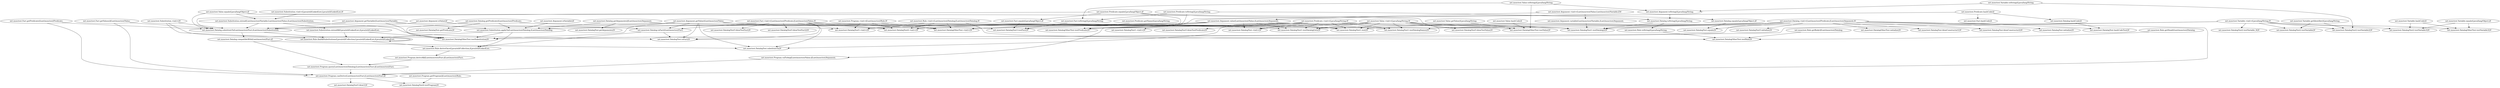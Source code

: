 digraph DataLog_method {
    "net.mooctest.Predicate.toString()Ljava/lang/String;"->"net.mooctest.DatalogOtherTest.testPredicate()V";
    "net.mooctest.Predicate.getName()Ljava/lang/String;"->"net.mooctest.DatalogOtherTest.testPredicate()V";
    "net.mooctest.Predicate.equals(Ljava/lang/Object;)Z"->"net.mooctest.DatalogOtherTest.testPredicate()V";
    "net.mooctest.Predicate.hashCode()I"->"net.mooctest.DatalogOtherTest.testPredicate()V";
    "net.mooctest.Predicate.<init>(Ljava/lang/String;)V"->"net.mooctest.DatalogOtherTest.testPredicate()V";
    "net.mooctest.Fact.<init>(Lnet/mooctest/Predicate;[Lnet/mooctest/Value;)V"->"net.mooctest.DatalogTest4.<init>()V";
    "net.mooctest.Program.<init>([Lnet/mooctest/Rule;)V"->"net.mooctest.DatalogTest4.<init>()V";
    "net.mooctest.Rule.<init>(Lnet/mooctest/Datalog;[Lnet/mooctest/Datalog;)V"->"net.mooctest.DatalogTest4.<init>()V";
    "net.mooctest.Argument.getValue()Lnet/mooctest/Value;"->"net.mooctest.DatalogTest4.<init>()V";
    "net.mooctest.Argument.value(Lnet/mooctest/Value;)Lnet/mooctest/Argument;"->"net.mooctest.DatalogTest4.<init>()V";
    "net.mooctest.Value.<init>(Ljava/lang/String;)V"->"net.mooctest.DatalogTest4.<init>()V";
    "net.mooctest.Predicate.<init>(Ljava/lang/String;)V"->"net.mooctest.DatalogTest4.<init>()V";
    "net.mooctest.Variable.toString()Ljava/lang/String;"->"net.mooctest.Argument.toString()Ljava/lang/String;";
    "net.mooctest.Value.toString()Ljava/lang/String;"->"net.mooctest.Argument.toString()Ljava/lang/String;";
    "net.mooctest.Program.deriveAll([Lnet/mooctest/Fact;)[Lnet/mooctest/Fact;"->"net.mooctest.Program.query(Lnet/mooctest/Datalog;[Lnet/mooctest/Fact;)[Lnet/mooctest/Fact;";
    "net.mooctest.Datalog.compatibleWith(Lnet/mooctest/Fact;)Z"->"net.mooctest.Program.query(Lnet/mooctest/Datalog;[Lnet/mooctest/Fact;)[Lnet/mooctest/Fact;";
    "net.mooctest.Datalog.<init>(Lnet/mooctest/Predicate;[Lnet/mooctest/Argument;)V"->"net.mooctest.DatalogTest1.testDatalogGets()V";
    "net.mooctest.Argument.value(Lnet/mooctest/Value;)Lnet/mooctest/Argument;"->"net.mooctest.DatalogTest1.testDatalogGets()V";
    "net.mooctest.Value.<init>(Ljava/lang/String;)V"->"net.mooctest.DatalogTest1.testDatalogGets()V";
    "net.mooctest.Datalog.getPredicate()Lnet/mooctest/Predicate;"->"net.mooctest.DatalogTest1.testDatalogGets()V";
    "net.mooctest.Predicate.<init>(Ljava/lang/String;)V"->"net.mooctest.DatalogTest1.testDatalogGets()V";
    "net.mooctest.Datalog.<init>(Lnet/mooctest/Predicate;[Lnet/mooctest/Argument;)V"->"net.mooctest.DatalogOtherTest.initialize()V";
    "net.mooctest.Rule.findAllSubstitutions(Ljava/util/Collection;Ljava/util/LinkedList;)Ljava/util/LinkedList;"->"net.mooctest.Rule.deriveOnce(Ljava/util/Collection;)Ljava/util/LinkedList;";
    "net.mooctest.Substitution.applyOn(Lnet/mooctest/Datalog;)Lnet/mooctest/Datalog;"->"net.mooctest.Rule.deriveOnce(Ljava/util/Collection;)Ljava/util/LinkedList;";
    "net.mooctest.Datalog.toFact()Lnet/mooctest/Fact;"->"net.mooctest.Rule.deriveOnce(Ljava/util/Collection;)Ljava/util/LinkedList;";
    "net.mooctest.Predicate.equals(Ljava/lang/Object;)Z"->"net.mooctest.Fact.equals(Ljava/lang/Object;)Z";
    "net.mooctest.Argument.value(Lnet/mooctest/Value;)Lnet/mooctest/Argument;"->"net.mooctest.Program.valToArg([Lnet/mooctest/Value;)[Lnet/mooctest/Argument;";
    "net.mooctest.Variable.<init>(Ljava/lang/String;)V"->"net.mooctest.DatalogOtherTest.testSubstitution()V";
    "net.mooctest.Substitution.applyOn(Lnet/mooctest/Datalog;)Lnet/mooctest/Datalog;"->"net.mooctest.DatalogOtherTest.testSubstitution()V";
    "net.mooctest.Substitution.extend(Lnet/mooctest/Variable;Lnet/mooctest/Value;)Lnet/mooctest/Substitution;"->"net.mooctest.DatalogOtherTest.testSubstitution()V";
    "net.mooctest.Substitution.extendAll(Ljava/util/LinkedList;)Ljava/util/LinkedList;"->"net.mooctest.DatalogOtherTest.testSubstitution()V";
    "net.mooctest.Argument.getValue()Lnet/mooctest/Value;"->"net.mooctest.DatalogOtherTest.testSubstitution()V";
    "net.mooctest.Value.<init>(Ljava/lang/String;)V"->"net.mooctest.DatalogOtherTest.testSubstitution()V";
    "net.mooctest.Datalog.getPredicate()Lnet/mooctest/Predicate;"->"net.mooctest.DatalogOtherTest.testSubstitution()V";
    "net.mooctest.Substitution.<init>()V"->"net.mooctest.DatalogOtherTest.testSubstitution()V";
    "net.mooctest.Argument.value(Lnet/mooctest/Value;)Lnet/mooctest/Argument;"->"net.mooctest.DatalogTest.<init>()V";
    "net.mooctest.Value.<init>(Ljava/lang/String;)V"->"net.mooctest.DatalogTest.<init>()V";
    "net.mooctest.Predicate.<init>(Ljava/lang/String;)V"->"net.mooctest.DatalogTest.<init>()V";
    "net.mooctest.Fact.<init>(Lnet/mooctest/Predicate;[Lnet/mooctest/Value;)V"->"net.mooctest.DatalogTest5.blowTestFact()V";
    "net.mooctest.Variable.<init>(Ljava/lang/String;)V"->"net.mooctest.DatalogTest1.testDatalog2()V";
    "net.mooctest.Datalog.toString()Ljava/lang/String;"->"net.mooctest.DatalogTest1.testDatalog2()V";
    "net.mooctest.Datalog.<init>(Lnet/mooctest/Predicate;[Lnet/mooctest/Argument;)V"->"net.mooctest.DatalogTest1.testDatalog2()V";
    "net.mooctest.Argument.value(Lnet/mooctest/Value;)Lnet/mooctest/Argument;"->"net.mooctest.DatalogTest1.testDatalog2()V";
    "net.mooctest.Value.<init>(Ljava/lang/String;)V"->"net.mooctest.DatalogTest1.testDatalog2()V";
    "net.mooctest.Predicate.<init>(Ljava/lang/String;)V"->"net.mooctest.DatalogTest1.testDatalog2()V";
    "net.mooctest.Argument.variable(Lnet/mooctest/Variable;)Lnet/mooctest/Argument;"->"net.mooctest.DatalogTest1.testDatalog2()V";
    "net.mooctest.Variable.<init>(Ljava/lang/String;)V"->"net.mooctest.DatalogTest2.testVariable2()V";
    "net.mooctest.Variable.toString()Ljava/lang/String;"->"net.mooctest.DatalogTest2.testVariable2()V";
    "net.mooctest.Variable.getIdentifier()Ljava/lang/String;"->"net.mooctest.DatalogTest2.testVariable2()V";
    "net.mooctest.Argument.<init>(Lnet/mooctest/Value;Lnet/mooctest/Variable;Z)V"->"net.mooctest.Argument.variable(Lnet/mooctest/Variable;)Lnet/mooctest/Argument;";
    "net.mooctest.Variable.<init>(Ljava/lang/String;)V"->"net.mooctest.DatalogTest2.testVariable3()V";
    "net.mooctest.Variable.hashCode()I"->"net.mooctest.DatalogTest2.testVariable3()V";
    "net.mooctest.Variable.equals(Ljava/lang/Object;)Z"->"net.mooctest.DatalogTest2.testVariable3()V";
    "net.mooctest.Variable.<init>(Ljava/lang/String;)V"->"net.mooctest.DatalogTest2.testVariable()V";
    "net.mooctest.Variable.getIdentifier()Ljava/lang/String;"->"net.mooctest.DatalogTest2.testVariable()V";
    "net.mooctest.Value.equals(Ljava/lang/Object;)Z"->"net.mooctest.Substitution.extend(Lnet/mooctest/Variable;Lnet/mooctest/Value;)Lnet/mooctest/Substitution;";
    "net.mooctest.Substitution.<init>(Ljava/util/LinkedList;Ljava/util/LinkedList;)V"->"net.mooctest.Substitution.extend(Lnet/mooctest/Variable;Lnet/mooctest/Value;)Lnet/mooctest/Substitution;";
    "net.mooctest.Datalog.<init>(Lnet/mooctest/Predicate;[Lnet/mooctest/Argument;)V"->"net.mooctest.Substitution.applyOn(Lnet/mooctest/Datalog;)Lnet/mooctest/Datalog;";
    "net.mooctest.Argument.value(Lnet/mooctest/Value;)Lnet/mooctest/Argument;"->"net.mooctest.Substitution.applyOn(Lnet/mooctest/Datalog;)Lnet/mooctest/Datalog;";
    "net.mooctest.Argument.getVariable()Lnet/mooctest/Variable;"->"net.mooctest.Substitution.applyOn(Lnet/mooctest/Datalog;)Lnet/mooctest/Datalog;";
    "net.mooctest.Datalog.getPredicate()Lnet/mooctest/Predicate;"->"net.mooctest.Substitution.applyOn(Lnet/mooctest/Datalog;)Lnet/mooctest/Datalog;";
    "net.mooctest.Datalog.getArguments()[Lnet/mooctest/Argument;"->"net.mooctest.Substitution.applyOn(Lnet/mooctest/Datalog;)Lnet/mooctest/Datalog;";
    "net.mooctest.Argument.isVariable()Z"->"net.mooctest.Substitution.applyOn(Lnet/mooctest/Datalog;)Lnet/mooctest/Datalog;";
    "net.mooctest.Fact.<init>(Lnet/mooctest/Predicate;[Lnet/mooctest/Value;)V"->"net.mooctest.DatalogTest5.blowTestFact2()V";
    "net.mooctest.Datalog.getPredicate()Lnet/mooctest/Predicate;"->"net.mooctest.DatalogTest.getPredicate()V";
    "net.mooctest.Value.<init>(Ljava/lang/String;)V"->"net.mooctest.DatalogTest5.blowTestValue()V";
    "net.mooctest.Datalog.<init>(Lnet/mooctest/Predicate;[Lnet/mooctest/Argument;)V"->"net.mooctest.DatalogTest1.test()V";
    "net.mooctest.Argument.value(Lnet/mooctest/Value;)Lnet/mooctest/Argument;"->"net.mooctest.DatalogTest1.test()V";
    "net.mooctest.Value.<init>(Ljava/lang/String;)V"->"net.mooctest.DatalogTest1.test()V";
    "net.mooctest.Datalog.getArguments()[Lnet/mooctest/Argument;"->"net.mooctest.DatalogTest1.test()V";
    "net.mooctest.Predicate.<init>(Ljava/lang/String;)V"->"net.mooctest.DatalogTest1.test()V";
    "net.mooctest.Fact.<init>(Lnet/mooctest/Predicate;[Lnet/mooctest/Value;)V"->"net.mooctest.DatalogOtherTest.<init>()V";
    "net.mooctest.Program.<init>([Lnet/mooctest/Rule;)V"->"net.mooctest.DatalogOtherTest.<init>()V";
    "net.mooctest.Rule.<init>(Lnet/mooctest/Datalog;[Lnet/mooctest/Datalog;)V"->"net.mooctest.DatalogOtherTest.<init>()V";
    "net.mooctest.Argument.getValue()Lnet/mooctest/Value;"->"net.mooctest.DatalogOtherTest.<init>()V";
    "net.mooctest.Argument.value(Lnet/mooctest/Value;)Lnet/mooctest/Argument;"->"net.mooctest.DatalogOtherTest.<init>()V";
    "net.mooctest.Value.<init>(Ljava/lang/String;)V"->"net.mooctest.DatalogOtherTest.<init>()V";
    "net.mooctest.Predicate.<init>(Ljava/lang/String;)V"->"net.mooctest.DatalogOtherTest.<init>()V";
    "net.mooctest.Fact.<init>(Lnet/mooctest/Predicate;[Lnet/mooctest/Value;)V"->"net.mooctest.DatalogTest.substituteTo()V";
    "net.mooctest.Argument.getValue()Lnet/mooctest/Value;"->"net.mooctest.DatalogTest.substituteTo()V";
    "net.mooctest.Datalog.compatibleWith(Lnet/mooctest/Fact;)Z"->"net.mooctest.DatalogTest.substituteTo()V";
    "net.mooctest.Predicate.<init>(Ljava/lang/String;)V"->"net.mooctest.DatalogTest.substituteTo()V";
    "net.mooctest.Rule.deriveOnce(Ljava/util/Collection;)Ljava/util/LinkedList;"->"net.mooctest.Program.deriveAll([Lnet/mooctest/Fact;)[Lnet/mooctest/Fact;";
    "net.mooctest.Program.canDerive(Lnet/mooctest/Fact;[Lnet/mooctest/Fact;)Z"->"net.mooctest.DatalogTest5.blow1()V";
    "net.mooctest.Fact.<init>(Lnet/mooctest/Predicate;[Lnet/mooctest/Value;)V"->"net.mooctest.DatalogTest5.<init>()V";
    "net.mooctest.Program.<init>([Lnet/mooctest/Rule;)V"->"net.mooctest.DatalogTest5.<init>()V";
    "net.mooctest.Rule.<init>(Lnet/mooctest/Datalog;[Lnet/mooctest/Datalog;)V"->"net.mooctest.DatalogTest5.<init>()V";
    "net.mooctest.Argument.getValue()Lnet/mooctest/Value;"->"net.mooctest.DatalogTest5.<init>()V";
    "net.mooctest.Argument.value(Lnet/mooctest/Value;)Lnet/mooctest/Argument;"->"net.mooctest.DatalogTest5.<init>()V";
    "net.mooctest.Value.<init>(Ljava/lang/String;)V"->"net.mooctest.DatalogTest5.<init>()V";
    "net.mooctest.Predicate.<init>(Ljava/lang/String;)V"->"net.mooctest.DatalogTest5.<init>()V";
    "net.mooctest.Datalog.<init>(Lnet/mooctest/Predicate;[Lnet/mooctest/Argument;)V"->"net.mooctest.DatalogTest.blowConstructor1()V";
    "net.mooctest.Predicate.hashCode()I"->"net.mooctest.Fact.hashCode()I";
    "net.mooctest.Program.canDerive(Lnet/mooctest/Fact;[Lnet/mooctest/Fact;)Z"->"net.mooctest.DatalogTest4.testProgram()V";
    "net.mooctest.Program.getProgram()[Lnet/mooctest/Rule;"->"net.mooctest.DatalogTest4.testProgram()V";
    "net.mooctest.Datalog.<init>(Lnet/mooctest/Predicate;[Lnet/mooctest/Argument;)V"->"net.mooctest.DatalogTest.blowConstructor2()V";
    "net.mooctest.Datalog.<init>(Lnet/mooctest/Predicate;[Lnet/mooctest/Argument;)V"->"net.mooctest.DatalogTest.equals()V";
    "net.mooctest.Datalog.equals(Ljava/lang/Object;)Z"->"net.mooctest.DatalogTest.equals()V";
    "net.mooctest.Value.equals(Ljava/lang/Object;)Z"->"net.mooctest.DatalogOtherTest.testValue()V";
    "net.mooctest.Value.getValue()Ljava/lang/String;"->"net.mooctest.DatalogOtherTest.testValue()V";
    "net.mooctest.Value.<init>(Ljava/lang/String;)V"->"net.mooctest.DatalogOtherTest.testValue()V";
    "net.mooctest.Value.toString()Ljava/lang/String;"->"net.mooctest.DatalogOtherTest.testValue()V";
    "net.mooctest.Value.hashCode()I"->"net.mooctest.DatalogOtherTest.testValue()V";
    "net.mooctest.Datalog.<init>(Lnet/mooctest/Predicate;[Lnet/mooctest/Argument;)V"->"net.mooctest.DatalogTest.hashCodeTest()V";
    "net.mooctest.Datalog.hashCode()I"->"net.mooctest.DatalogTest.hashCodeTest()V";
    "net.mooctest.Predicate.toString()Ljava/lang/String;"->"net.mooctest.Datalog.toString()Ljava/lang/String;";
    "net.mooctest.Argument.toString()Ljava/lang/String;"->"net.mooctest.Datalog.toString()Ljava/lang/String;";
    "net.mooctest.Substitution.extend(Lnet/mooctest/Variable;Lnet/mooctest/Value;)Lnet/mooctest/Substitution;"->"net.mooctest.Substitution.extendAll(Ljava/util/LinkedList;)Ljava/util/LinkedList;";
    "net.mooctest.Rule.toString()Ljava/lang/String;"->"net.mooctest.DatalogOtherTest.testRule()V";
    "net.mooctest.Rule.<init>(Lnet/mooctest/Datalog;[Lnet/mooctest/Datalog;)V"->"net.mooctest.DatalogOtherTest.testRule()V";
    "net.mooctest.Rule.getHead()Lnet/mooctest/Datalog;"->"net.mooctest.DatalogOtherTest.testRule()V";
    "net.mooctest.Rule.getBody()[Lnet/mooctest/Datalog;"->"net.mooctest.DatalogOtherTest.testRule()V";
    "net.mooctest.Variable.<init>(Ljava/lang/String;)V"->"net.mooctest.DatalogOtherTest.testVariable3()V";
    "net.mooctest.Variable.hashCode()I"->"net.mooctest.DatalogOtherTest.testVariable3()V";
    "net.mooctest.Variable.equals(Ljava/lang/Object;)Z"->"net.mooctest.DatalogOtherTest.testVariable3()V";
    "net.mooctest.Value.equals(Ljava/lang/Object;)Z"->"net.mooctest.Datalog.substituteTo(Lnet/mooctest/Fact;)Lnet/mooctest/Substitution;";
    "net.mooctest.Argument.isValue()Z"->"net.mooctest.Datalog.substituteTo(Lnet/mooctest/Fact;)Lnet/mooctest/Substitution;";
    "net.mooctest.Predicate.equals(Ljava/lang/Object;)Z"->"net.mooctest.Datalog.substituteTo(Lnet/mooctest/Fact;)Lnet/mooctest/Substitution;";
    "net.mooctest.Substitution.extend(Lnet/mooctest/Variable;Lnet/mooctest/Value;)Lnet/mooctest/Substitution;"->"net.mooctest.Datalog.substituteTo(Lnet/mooctest/Fact;)Lnet/mooctest/Substitution;";
    "net.mooctest.Argument.getValue()Lnet/mooctest/Value;"->"net.mooctest.Datalog.substituteTo(Lnet/mooctest/Fact;)Lnet/mooctest/Substitution;";
    "net.mooctest.Fact.getPredicate()Lnet/mooctest/Predicate;"->"net.mooctest.Datalog.substituteTo(Lnet/mooctest/Fact;)Lnet/mooctest/Substitution;";
    "net.mooctest.Fact.getValues()[Lnet/mooctest/Value;"->"net.mooctest.Datalog.substituteTo(Lnet/mooctest/Fact;)Lnet/mooctest/Substitution;";
    "net.mooctest.Argument.getVariable()Lnet/mooctest/Variable;"->"net.mooctest.Datalog.substituteTo(Lnet/mooctest/Fact;)Lnet/mooctest/Substitution;";
    "net.mooctest.Substitution.<init>()V"->"net.mooctest.Datalog.substituteTo(Lnet/mooctest/Fact;)Lnet/mooctest/Substitution;";
    "net.mooctest.Datalog.getArguments()[Lnet/mooctest/Argument;"->"net.mooctest.DatalogTest.getArguments()V";
    "net.mooctest.Datalog.toString()Ljava/lang/String;"->"net.mooctest.Rule.toString()Ljava/lang/String;";
    "net.mooctest.Datalog.<init>(Lnet/mooctest/Predicate;[Lnet/mooctest/Argument;)V"->"net.mooctest.DatalogTest1.testDatalogSames()V";
    "net.mooctest.Argument.value(Lnet/mooctest/Value;)Lnet/mooctest/Argument;"->"net.mooctest.DatalogTest1.testDatalogSames()V";
    "net.mooctest.Value.<init>(Ljava/lang/String;)V"->"net.mooctest.DatalogTest1.testDatalogSames()V";
    "net.mooctest.Predicate.<init>(Ljava/lang/String;)V"->"net.mooctest.DatalogTest1.testDatalogSames()V";
    "net.mooctest.Predicate.toString()Ljava/lang/String;"->"net.mooctest.Fact.toString()Ljava/lang/String;";
    "net.mooctest.Value.toString()Ljava/lang/String;"->"net.mooctest.Fact.toString()Ljava/lang/String;";
    "net.mooctest.Fact.<init>(Lnet/mooctest/Predicate;[Lnet/mooctest/Value;)V"->"net.mooctest.DatalogTest.toFact()V";
    "net.mooctest.Datalog.<init>(Lnet/mooctest/Predicate;[Lnet/mooctest/Argument;)V"->"net.mooctest.DatalogTest.toFact()V";
    "net.mooctest.Argument.getValue()Lnet/mooctest/Value;"->"net.mooctest.DatalogTest.toFact()V";
    "net.mooctest.Argument.getVariable()Lnet/mooctest/Variable;"->"net.mooctest.DatalogTest.toFact()V";
    "net.mooctest.Datalog.toFact()Lnet/mooctest/Fact;"->"net.mooctest.DatalogTest.toFact()V";
    "net.mooctest.Predicate.<init>(Ljava/lang/String;)V"->"net.mooctest.DatalogTest1.<init>()V";
    "net.mooctest.Datalog.substituteTo(Lnet/mooctest/Fact;)Lnet/mooctest/Substitution;"->"net.mooctest.Datalog.compatibleWith(Lnet/mooctest/Fact;)Z";
    "net.mooctest.Variable.<init>(Ljava/lang/String;)V"->"net.mooctest.DatalogTest2.testVariable_0()V";
    "net.mooctest.Predicate.equals(Ljava/lang/Object;)Z"->"net.mooctest.Datalog.equals(Ljava/lang/Object;)Z";
    "net.mooctest.Predicate.hashCode()I"->"net.mooctest.Datalog.hashCode()I";
    "net.mooctest.Predicate.<init>(Ljava/lang/String;)V"->"net.mooctest.DatalogTest5.blowTestPredicate()V";
    "net.mooctest.Fact.<init>(Lnet/mooctest/Predicate;[Lnet/mooctest/Value;)V"->"net.mooctest.Datalog.toFact()Lnet/mooctest/Fact;";
    "net.mooctest.Argument.isValue()Z"->"net.mooctest.Datalog.toFact()Lnet/mooctest/Fact;";
    "net.mooctest.Argument.getValue()Lnet/mooctest/Value;"->"net.mooctest.Datalog.toFact()Lnet/mooctest/Fact;";
    "net.mooctest.Argument.<init>(Lnet/mooctest/Value;Lnet/mooctest/Variable;Z)V"->"net.mooctest.Argument.value(Lnet/mooctest/Value;)Lnet/mooctest/Argument;";
    "net.mooctest.Rule.findAllSubstitutions(Ljava/util/Collection;Ljava/util/LinkedList;)Ljava/util/LinkedList;"->"net.mooctest.Rule.findAllSubstitutions(Ljava/util/Collection;Ljava/util/LinkedList;)Ljava/util/LinkedList;";
    "net.mooctest.Substitution.applyOn(Lnet/mooctest/Datalog;)Lnet/mooctest/Datalog;"->"net.mooctest.Rule.findAllSubstitutions(Ljava/util/Collection;Ljava/util/LinkedList;)Ljava/util/LinkedList;";
    "net.mooctest.Datalog.substituteTo(Lnet/mooctest/Fact;)Lnet/mooctest/Substitution;"->"net.mooctest.Rule.findAllSubstitutions(Ljava/util/Collection;Ljava/util/LinkedList;)Ljava/util/LinkedList;";
    "net.mooctest.Substitution.extendAll(Ljava/util/LinkedList;)Ljava/util/LinkedList;"->"net.mooctest.Rule.findAllSubstitutions(Ljava/util/Collection;Ljava/util/LinkedList;)Ljava/util/LinkedList;";
    "net.mooctest.Substitution.<init>()V"->"net.mooctest.Rule.findAllSubstitutions(Ljava/util/Collection;Ljava/util/LinkedList;)Ljava/util/LinkedList;";
    "net.mooctest.Datalog.<init>(Lnet/mooctest/Predicate;[Lnet/mooctest/Argument;)V"->"net.mooctest.DatalogTest.initialize()V";
    "net.mooctest.Program.query(Lnet/mooctest/Datalog;[Lnet/mooctest/Fact;)[Lnet/mooctest/Fact;"->"net.mooctest.Program.canDerive(Lnet/mooctest/Fact;[Lnet/mooctest/Fact;)Z";
    "net.mooctest.Program.valToArg([Lnet/mooctest/Value;)[Lnet/mooctest/Argument;"->"net.mooctest.Program.canDerive(Lnet/mooctest/Fact;[Lnet/mooctest/Fact;)Z";
    "net.mooctest.Datalog.<init>(Lnet/mooctest/Predicate;[Lnet/mooctest/Argument;)V"->"net.mooctest.Program.canDerive(Lnet/mooctest/Fact;[Lnet/mooctest/Fact;)Z";
    "net.mooctest.Fact.getPredicate()Lnet/mooctest/Predicate;"->"net.mooctest.Program.canDerive(Lnet/mooctest/Fact;[Lnet/mooctest/Fact;)Z";
    "net.mooctest.Fact.getValues()[Lnet/mooctest/Value;"->"net.mooctest.Program.canDerive(Lnet/mooctest/Fact;[Lnet/mooctest/Fact;)Z";
    "net.mooctest.Fact.<init>(Lnet/mooctest/Predicate;[Lnet/mooctest/Value;)V"->"net.mooctest.DatalogTest3.testFact()V";
    "net.mooctest.Fact.toString()Ljava/lang/String;"->"net.mooctest.DatalogTest3.testFact()V";
    "net.mooctest.Fact.equals(Ljava/lang/Object;)Z"->"net.mooctest.DatalogTest3.testFact()V";
    "net.mooctest.Value.<init>(Ljava/lang/String;)V"->"net.mooctest.DatalogTest3.testFact()V";
    "net.mooctest.Predicate.<init>(Ljava/lang/String;)V"->"net.mooctest.DatalogTest3.testFact()V";
    "net.mooctest.Datalog.<init>(Lnet/mooctest/Predicate;[Lnet/mooctest/Argument;)V"->"net.mooctest.DatalogTest5.initialize()V";
}